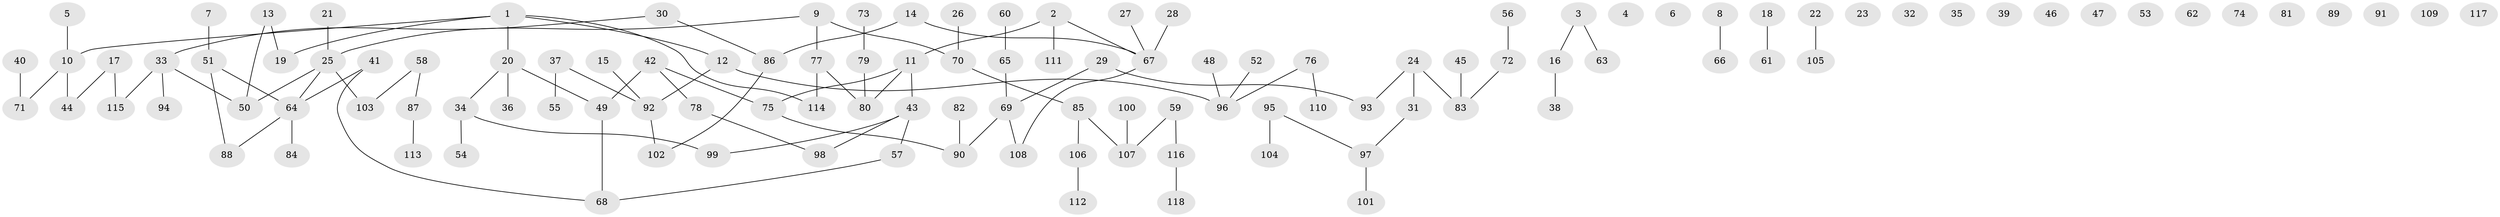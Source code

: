 // coarse degree distribution, {3: 0.2692307692307692, 6: 0.019230769230769232, 2: 0.3076923076923077, 4: 0.09615384615384616, 1: 0.28846153846153844, 5: 0.019230769230769232}
// Generated by graph-tools (version 1.1) at 2025/35/03/04/25 23:35:57]
// undirected, 118 vertices, 108 edges
graph export_dot {
  node [color=gray90,style=filled];
  1;
  2;
  3;
  4;
  5;
  6;
  7;
  8;
  9;
  10;
  11;
  12;
  13;
  14;
  15;
  16;
  17;
  18;
  19;
  20;
  21;
  22;
  23;
  24;
  25;
  26;
  27;
  28;
  29;
  30;
  31;
  32;
  33;
  34;
  35;
  36;
  37;
  38;
  39;
  40;
  41;
  42;
  43;
  44;
  45;
  46;
  47;
  48;
  49;
  50;
  51;
  52;
  53;
  54;
  55;
  56;
  57;
  58;
  59;
  60;
  61;
  62;
  63;
  64;
  65;
  66;
  67;
  68;
  69;
  70;
  71;
  72;
  73;
  74;
  75;
  76;
  77;
  78;
  79;
  80;
  81;
  82;
  83;
  84;
  85;
  86;
  87;
  88;
  89;
  90;
  91;
  92;
  93;
  94;
  95;
  96;
  97;
  98;
  99;
  100;
  101;
  102;
  103;
  104;
  105;
  106;
  107;
  108;
  109;
  110;
  111;
  112;
  113;
  114;
  115;
  116;
  117;
  118;
  1 -- 10;
  1 -- 12;
  1 -- 19;
  1 -- 20;
  1 -- 114;
  2 -- 11;
  2 -- 67;
  2 -- 111;
  3 -- 16;
  3 -- 63;
  5 -- 10;
  7 -- 51;
  8 -- 66;
  9 -- 25;
  9 -- 70;
  9 -- 77;
  10 -- 44;
  10 -- 71;
  11 -- 43;
  11 -- 75;
  11 -- 80;
  12 -- 92;
  12 -- 96;
  13 -- 19;
  13 -- 50;
  14 -- 67;
  14 -- 86;
  15 -- 92;
  16 -- 38;
  17 -- 44;
  17 -- 115;
  18 -- 61;
  20 -- 34;
  20 -- 36;
  20 -- 49;
  21 -- 25;
  22 -- 105;
  24 -- 31;
  24 -- 83;
  24 -- 93;
  25 -- 50;
  25 -- 64;
  25 -- 103;
  26 -- 70;
  27 -- 67;
  28 -- 67;
  29 -- 69;
  29 -- 93;
  30 -- 33;
  30 -- 86;
  31 -- 97;
  33 -- 50;
  33 -- 94;
  33 -- 115;
  34 -- 54;
  34 -- 99;
  37 -- 55;
  37 -- 92;
  40 -- 71;
  41 -- 64;
  41 -- 68;
  42 -- 49;
  42 -- 75;
  42 -- 78;
  43 -- 57;
  43 -- 98;
  43 -- 99;
  45 -- 83;
  48 -- 96;
  49 -- 68;
  51 -- 64;
  51 -- 88;
  52 -- 96;
  56 -- 72;
  57 -- 68;
  58 -- 87;
  58 -- 103;
  59 -- 107;
  59 -- 116;
  60 -- 65;
  64 -- 84;
  64 -- 88;
  65 -- 69;
  67 -- 108;
  69 -- 90;
  69 -- 108;
  70 -- 85;
  72 -- 83;
  73 -- 79;
  75 -- 90;
  76 -- 96;
  76 -- 110;
  77 -- 80;
  77 -- 114;
  78 -- 98;
  79 -- 80;
  82 -- 90;
  85 -- 106;
  85 -- 107;
  86 -- 102;
  87 -- 113;
  92 -- 102;
  95 -- 97;
  95 -- 104;
  97 -- 101;
  100 -- 107;
  106 -- 112;
  116 -- 118;
}
